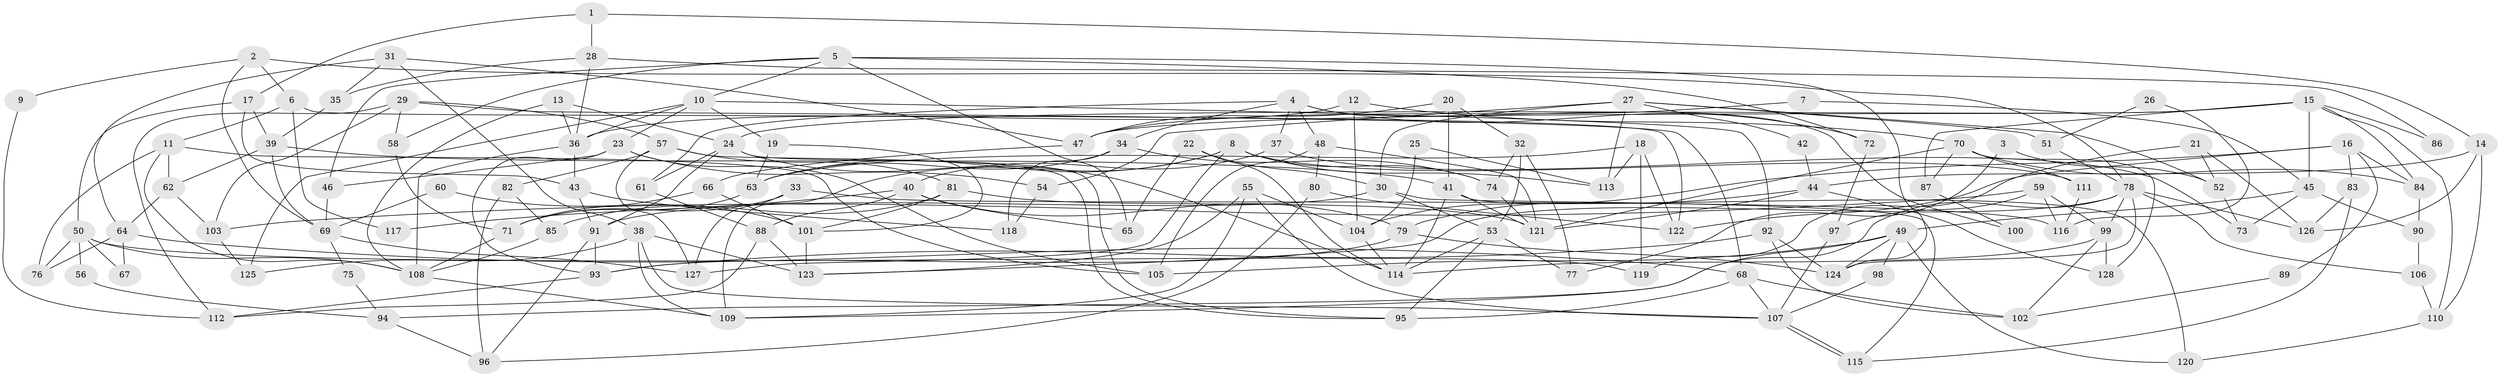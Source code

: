 // coarse degree distribution, {2: 0.21052631578947367, 3: 0.07894736842105263, 5: 0.15789473684210525, 8: 0.07894736842105263, 10: 0.05263157894736842, 4: 0.15789473684210525, 7: 0.05263157894736842, 11: 0.10526315789473684, 6: 0.05263157894736842, 16: 0.02631578947368421, 9: 0.02631578947368421}
// Generated by graph-tools (version 1.1) at 2025/54/03/04/25 21:54:14]
// undirected, 128 vertices, 256 edges
graph export_dot {
graph [start="1"]
  node [color=gray90,style=filled];
  1;
  2;
  3;
  4;
  5;
  6;
  7;
  8;
  9;
  10;
  11;
  12;
  13;
  14;
  15;
  16;
  17;
  18;
  19;
  20;
  21;
  22;
  23;
  24;
  25;
  26;
  27;
  28;
  29;
  30;
  31;
  32;
  33;
  34;
  35;
  36;
  37;
  38;
  39;
  40;
  41;
  42;
  43;
  44;
  45;
  46;
  47;
  48;
  49;
  50;
  51;
  52;
  53;
  54;
  55;
  56;
  57;
  58;
  59;
  60;
  61;
  62;
  63;
  64;
  65;
  66;
  67;
  68;
  69;
  70;
  71;
  72;
  73;
  74;
  75;
  76;
  77;
  78;
  79;
  80;
  81;
  82;
  83;
  84;
  85;
  86;
  87;
  88;
  89;
  90;
  91;
  92;
  93;
  94;
  95;
  96;
  97;
  98;
  99;
  100;
  101;
  102;
  103;
  104;
  105;
  106;
  107;
  108;
  109;
  110;
  111;
  112;
  113;
  114;
  115;
  116;
  117;
  118;
  119;
  120;
  121;
  122;
  123;
  124;
  125;
  126;
  127;
  128;
  1 -- 28;
  1 -- 14;
  1 -- 17;
  2 -- 78;
  2 -- 6;
  2 -- 9;
  2 -- 69;
  3 -- 77;
  3 -- 52;
  4 -- 61;
  4 -- 37;
  4 -- 34;
  4 -- 48;
  4 -- 72;
  4 -- 100;
  5 -- 72;
  5 -- 124;
  5 -- 10;
  5 -- 46;
  5 -- 58;
  5 -- 65;
  6 -- 122;
  6 -- 11;
  6 -- 117;
  7 -- 45;
  7 -- 47;
  8 -- 127;
  8 -- 74;
  8 -- 63;
  8 -- 109;
  8 -- 111;
  8 -- 113;
  9 -- 112;
  10 -- 92;
  10 -- 19;
  10 -- 23;
  10 -- 36;
  10 -- 125;
  11 -- 108;
  11 -- 76;
  11 -- 62;
  11 -- 105;
  12 -- 36;
  12 -- 104;
  12 -- 70;
  13 -- 108;
  13 -- 24;
  13 -- 36;
  14 -- 110;
  14 -- 44;
  14 -- 126;
  15 -- 45;
  15 -- 24;
  15 -- 47;
  15 -- 84;
  15 -- 86;
  15 -- 87;
  15 -- 110;
  16 -- 84;
  16 -- 104;
  16 -- 83;
  16 -- 89;
  16 -- 122;
  17 -- 39;
  17 -- 43;
  17 -- 50;
  18 -- 63;
  18 -- 113;
  18 -- 119;
  18 -- 122;
  19 -- 63;
  19 -- 101;
  20 -- 32;
  20 -- 47;
  20 -- 41;
  21 -- 126;
  21 -- 119;
  21 -- 52;
  22 -- 65;
  22 -- 30;
  22 -- 114;
  23 -- 46;
  23 -- 54;
  23 -- 93;
  23 -- 105;
  24 -- 95;
  24 -- 114;
  24 -- 61;
  24 -- 91;
  25 -- 104;
  25 -- 113;
  26 -- 51;
  26 -- 116;
  27 -- 54;
  27 -- 30;
  27 -- 42;
  27 -- 51;
  27 -- 52;
  27 -- 113;
  28 -- 35;
  28 -- 36;
  28 -- 86;
  29 -- 103;
  29 -- 68;
  29 -- 57;
  29 -- 58;
  29 -- 112;
  30 -- 91;
  30 -- 115;
  30 -- 53;
  31 -- 38;
  31 -- 47;
  31 -- 35;
  31 -- 64;
  32 -- 74;
  32 -- 53;
  32 -- 77;
  33 -- 127;
  33 -- 71;
  33 -- 116;
  34 -- 63;
  34 -- 74;
  34 -- 118;
  35 -- 39;
  36 -- 43;
  36 -- 108;
  37 -- 40;
  37 -- 73;
  38 -- 123;
  38 -- 109;
  38 -- 107;
  38 -- 125;
  39 -- 62;
  39 -- 41;
  39 -- 69;
  40 -- 88;
  40 -- 79;
  40 -- 65;
  40 -- 117;
  41 -- 121;
  41 -- 114;
  41 -- 120;
  42 -- 44;
  43 -- 91;
  43 -- 118;
  44 -- 128;
  44 -- 121;
  44 -- 79;
  45 -- 49;
  45 -- 90;
  45 -- 73;
  46 -- 69;
  47 -- 66;
  48 -- 105;
  48 -- 80;
  48 -- 121;
  49 -- 124;
  49 -- 105;
  49 -- 94;
  49 -- 98;
  49 -- 120;
  50 -- 108;
  50 -- 56;
  50 -- 67;
  50 -- 76;
  50 -- 119;
  51 -- 78;
  52 -- 73;
  53 -- 114;
  53 -- 77;
  53 -- 95;
  54 -- 118;
  55 -- 107;
  55 -- 123;
  55 -- 104;
  55 -- 109;
  56 -- 94;
  57 -- 81;
  57 -- 82;
  57 -- 95;
  57 -- 127;
  58 -- 71;
  59 -- 103;
  59 -- 99;
  59 -- 97;
  59 -- 116;
  60 -- 69;
  60 -- 101;
  61 -- 88;
  62 -- 64;
  62 -- 103;
  63 -- 71;
  64 -- 68;
  64 -- 67;
  64 -- 76;
  66 -- 71;
  66 -- 101;
  68 -- 95;
  68 -- 107;
  68 -- 102;
  69 -- 75;
  69 -- 127;
  70 -- 111;
  70 -- 84;
  70 -- 87;
  70 -- 121;
  70 -- 128;
  71 -- 108;
  72 -- 97;
  74 -- 121;
  75 -- 94;
  78 -- 124;
  78 -- 109;
  78 -- 99;
  78 -- 106;
  78 -- 123;
  78 -- 126;
  79 -- 93;
  79 -- 124;
  80 -- 122;
  80 -- 96;
  81 -- 85;
  81 -- 121;
  81 -- 101;
  82 -- 96;
  82 -- 85;
  83 -- 126;
  83 -- 115;
  84 -- 90;
  85 -- 108;
  87 -- 100;
  88 -- 112;
  88 -- 123;
  89 -- 102;
  90 -- 106;
  91 -- 93;
  91 -- 96;
  92 -- 102;
  92 -- 93;
  92 -- 124;
  93 -- 112;
  94 -- 96;
  97 -- 107;
  98 -- 107;
  99 -- 114;
  99 -- 102;
  99 -- 128;
  101 -- 123;
  103 -- 125;
  104 -- 114;
  106 -- 110;
  107 -- 115;
  107 -- 115;
  108 -- 109;
  110 -- 120;
  111 -- 116;
}
